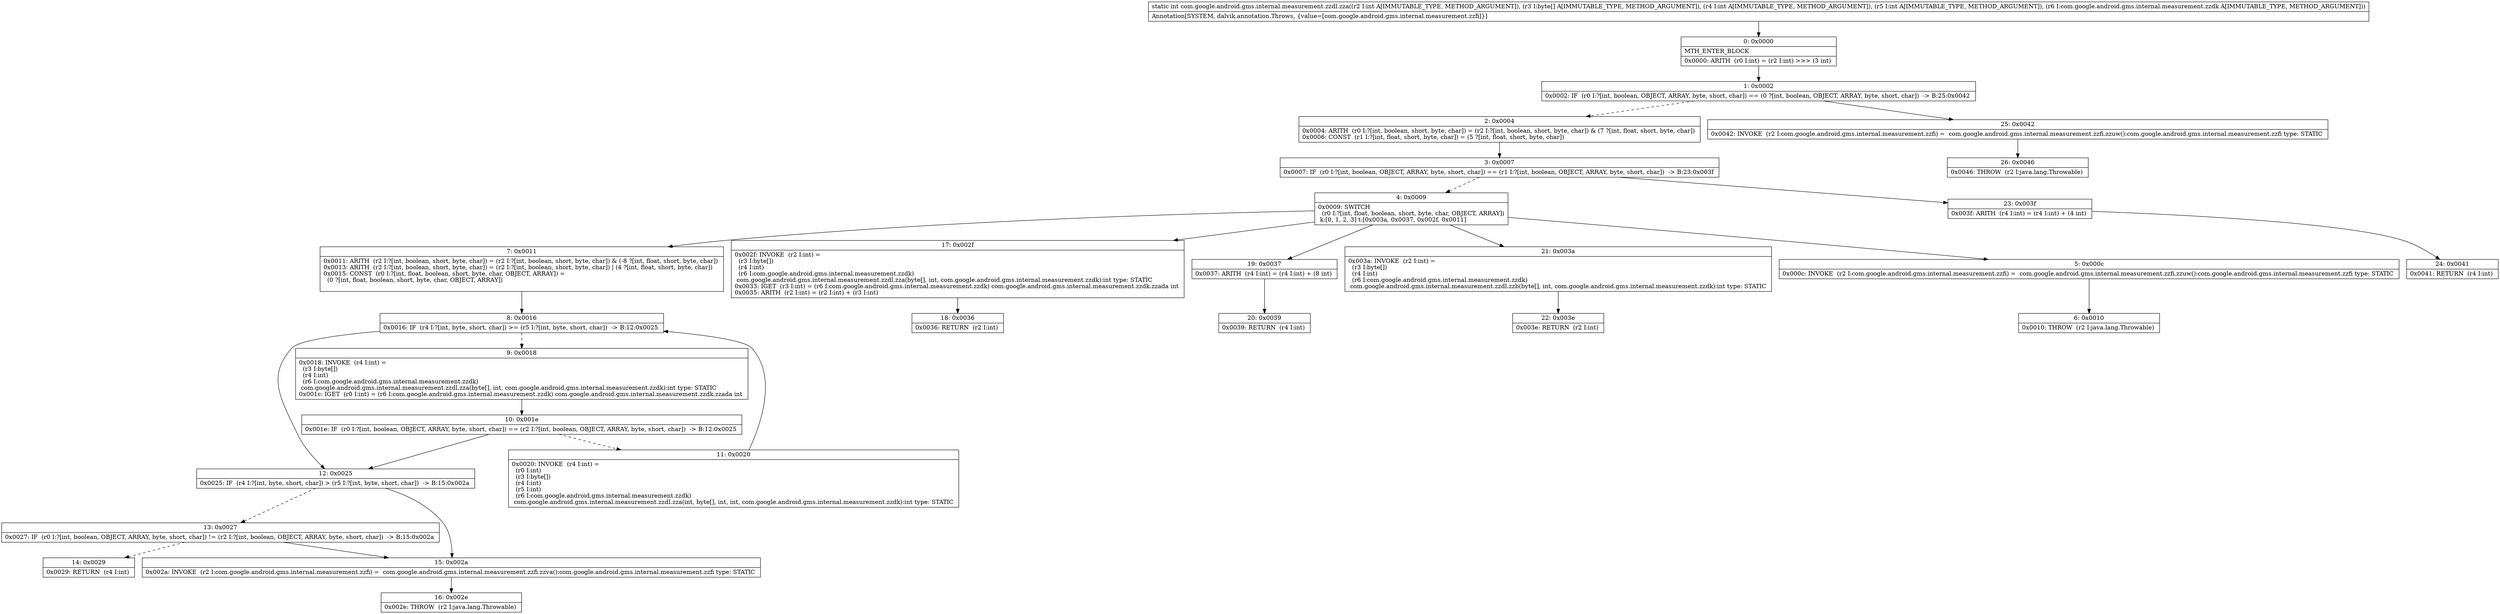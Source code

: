 digraph "CFG forcom.google.android.gms.internal.measurement.zzdl.zza(I[BIILcom\/google\/android\/gms\/internal\/measurement\/zzdk;)I" {
Node_0 [shape=record,label="{0\:\ 0x0000|MTH_ENTER_BLOCK\l|0x0000: ARITH  (r0 I:int) = (r2 I:int) \>\>\> (3 int) \l}"];
Node_1 [shape=record,label="{1\:\ 0x0002|0x0002: IF  (r0 I:?[int, boolean, OBJECT, ARRAY, byte, short, char]) == (0 ?[int, boolean, OBJECT, ARRAY, byte, short, char])  \-\> B:25:0x0042 \l}"];
Node_2 [shape=record,label="{2\:\ 0x0004|0x0004: ARITH  (r0 I:?[int, boolean, short, byte, char]) = (r2 I:?[int, boolean, short, byte, char]) & (7 ?[int, float, short, byte, char]) \l0x0006: CONST  (r1 I:?[int, float, short, byte, char]) = (5 ?[int, float, short, byte, char]) \l}"];
Node_3 [shape=record,label="{3\:\ 0x0007|0x0007: IF  (r0 I:?[int, boolean, OBJECT, ARRAY, byte, short, char]) == (r1 I:?[int, boolean, OBJECT, ARRAY, byte, short, char])  \-\> B:23:0x003f \l}"];
Node_4 [shape=record,label="{4\:\ 0x0009|0x0009: SWITCH  \l  (r0 I:?[int, float, boolean, short, byte, char, OBJECT, ARRAY])\l k:[0, 1, 2, 3] t:[0x003a, 0x0037, 0x002f, 0x0011] \l}"];
Node_5 [shape=record,label="{5\:\ 0x000c|0x000c: INVOKE  (r2 I:com.google.android.gms.internal.measurement.zzfi) =  com.google.android.gms.internal.measurement.zzfi.zzuw():com.google.android.gms.internal.measurement.zzfi type: STATIC \l}"];
Node_6 [shape=record,label="{6\:\ 0x0010|0x0010: THROW  (r2 I:java.lang.Throwable) \l}"];
Node_7 [shape=record,label="{7\:\ 0x0011|0x0011: ARITH  (r2 I:?[int, boolean, short, byte, char]) = (r2 I:?[int, boolean, short, byte, char]) & (\-8 ?[int, float, short, byte, char]) \l0x0013: ARITH  (r2 I:?[int, boolean, short, byte, char]) = (r2 I:?[int, boolean, short, byte, char]) \| (4 ?[int, float, short, byte, char]) \l0x0015: CONST  (r0 I:?[int, float, boolean, short, byte, char, OBJECT, ARRAY]) = \l  (0 ?[int, float, boolean, short, byte, char, OBJECT, ARRAY])\l \l}"];
Node_8 [shape=record,label="{8\:\ 0x0016|0x0016: IF  (r4 I:?[int, byte, short, char]) \>= (r5 I:?[int, byte, short, char])  \-\> B:12:0x0025 \l}"];
Node_9 [shape=record,label="{9\:\ 0x0018|0x0018: INVOKE  (r4 I:int) = \l  (r3 I:byte[])\l  (r4 I:int)\l  (r6 I:com.google.android.gms.internal.measurement.zzdk)\l com.google.android.gms.internal.measurement.zzdl.zza(byte[], int, com.google.android.gms.internal.measurement.zzdk):int type: STATIC \l0x001c: IGET  (r0 I:int) = (r6 I:com.google.android.gms.internal.measurement.zzdk) com.google.android.gms.internal.measurement.zzdk.zzada int \l}"];
Node_10 [shape=record,label="{10\:\ 0x001e|0x001e: IF  (r0 I:?[int, boolean, OBJECT, ARRAY, byte, short, char]) == (r2 I:?[int, boolean, OBJECT, ARRAY, byte, short, char])  \-\> B:12:0x0025 \l}"];
Node_11 [shape=record,label="{11\:\ 0x0020|0x0020: INVOKE  (r4 I:int) = \l  (r0 I:int)\l  (r3 I:byte[])\l  (r4 I:int)\l  (r5 I:int)\l  (r6 I:com.google.android.gms.internal.measurement.zzdk)\l com.google.android.gms.internal.measurement.zzdl.zza(int, byte[], int, int, com.google.android.gms.internal.measurement.zzdk):int type: STATIC \l}"];
Node_12 [shape=record,label="{12\:\ 0x0025|0x0025: IF  (r4 I:?[int, byte, short, char]) \> (r5 I:?[int, byte, short, char])  \-\> B:15:0x002a \l}"];
Node_13 [shape=record,label="{13\:\ 0x0027|0x0027: IF  (r0 I:?[int, boolean, OBJECT, ARRAY, byte, short, char]) != (r2 I:?[int, boolean, OBJECT, ARRAY, byte, short, char])  \-\> B:15:0x002a \l}"];
Node_14 [shape=record,label="{14\:\ 0x0029|0x0029: RETURN  (r4 I:int) \l}"];
Node_15 [shape=record,label="{15\:\ 0x002a|0x002a: INVOKE  (r2 I:com.google.android.gms.internal.measurement.zzfi) =  com.google.android.gms.internal.measurement.zzfi.zzva():com.google.android.gms.internal.measurement.zzfi type: STATIC \l}"];
Node_16 [shape=record,label="{16\:\ 0x002e|0x002e: THROW  (r2 I:java.lang.Throwable) \l}"];
Node_17 [shape=record,label="{17\:\ 0x002f|0x002f: INVOKE  (r2 I:int) = \l  (r3 I:byte[])\l  (r4 I:int)\l  (r6 I:com.google.android.gms.internal.measurement.zzdk)\l com.google.android.gms.internal.measurement.zzdl.zza(byte[], int, com.google.android.gms.internal.measurement.zzdk):int type: STATIC \l0x0033: IGET  (r3 I:int) = (r6 I:com.google.android.gms.internal.measurement.zzdk) com.google.android.gms.internal.measurement.zzdk.zzada int \l0x0035: ARITH  (r2 I:int) = (r2 I:int) + (r3 I:int) \l}"];
Node_18 [shape=record,label="{18\:\ 0x0036|0x0036: RETURN  (r2 I:int) \l}"];
Node_19 [shape=record,label="{19\:\ 0x0037|0x0037: ARITH  (r4 I:int) = (r4 I:int) + (8 int) \l}"];
Node_20 [shape=record,label="{20\:\ 0x0039|0x0039: RETURN  (r4 I:int) \l}"];
Node_21 [shape=record,label="{21\:\ 0x003a|0x003a: INVOKE  (r2 I:int) = \l  (r3 I:byte[])\l  (r4 I:int)\l  (r6 I:com.google.android.gms.internal.measurement.zzdk)\l com.google.android.gms.internal.measurement.zzdl.zzb(byte[], int, com.google.android.gms.internal.measurement.zzdk):int type: STATIC \l}"];
Node_22 [shape=record,label="{22\:\ 0x003e|0x003e: RETURN  (r2 I:int) \l}"];
Node_23 [shape=record,label="{23\:\ 0x003f|0x003f: ARITH  (r4 I:int) = (r4 I:int) + (4 int) \l}"];
Node_24 [shape=record,label="{24\:\ 0x0041|0x0041: RETURN  (r4 I:int) \l}"];
Node_25 [shape=record,label="{25\:\ 0x0042|0x0042: INVOKE  (r2 I:com.google.android.gms.internal.measurement.zzfi) =  com.google.android.gms.internal.measurement.zzfi.zzuw():com.google.android.gms.internal.measurement.zzfi type: STATIC \l}"];
Node_26 [shape=record,label="{26\:\ 0x0046|0x0046: THROW  (r2 I:java.lang.Throwable) \l}"];
MethodNode[shape=record,label="{static int com.google.android.gms.internal.measurement.zzdl.zza((r2 I:int A[IMMUTABLE_TYPE, METHOD_ARGUMENT]), (r3 I:byte[] A[IMMUTABLE_TYPE, METHOD_ARGUMENT]), (r4 I:int A[IMMUTABLE_TYPE, METHOD_ARGUMENT]), (r5 I:int A[IMMUTABLE_TYPE, METHOD_ARGUMENT]), (r6 I:com.google.android.gms.internal.measurement.zzdk A[IMMUTABLE_TYPE, METHOD_ARGUMENT]))  | Annotation[SYSTEM, dalvik.annotation.Throws, \{value=[com.google.android.gms.internal.measurement.zzfi]\}]\l}"];
MethodNode -> Node_0;
Node_0 -> Node_1;
Node_1 -> Node_2[style=dashed];
Node_1 -> Node_25;
Node_2 -> Node_3;
Node_3 -> Node_4[style=dashed];
Node_3 -> Node_23;
Node_4 -> Node_5;
Node_4 -> Node_7;
Node_4 -> Node_17;
Node_4 -> Node_19;
Node_4 -> Node_21;
Node_5 -> Node_6;
Node_7 -> Node_8;
Node_8 -> Node_9[style=dashed];
Node_8 -> Node_12;
Node_9 -> Node_10;
Node_10 -> Node_11[style=dashed];
Node_10 -> Node_12;
Node_11 -> Node_8;
Node_12 -> Node_13[style=dashed];
Node_12 -> Node_15;
Node_13 -> Node_14[style=dashed];
Node_13 -> Node_15;
Node_15 -> Node_16;
Node_17 -> Node_18;
Node_19 -> Node_20;
Node_21 -> Node_22;
Node_23 -> Node_24;
Node_25 -> Node_26;
}

